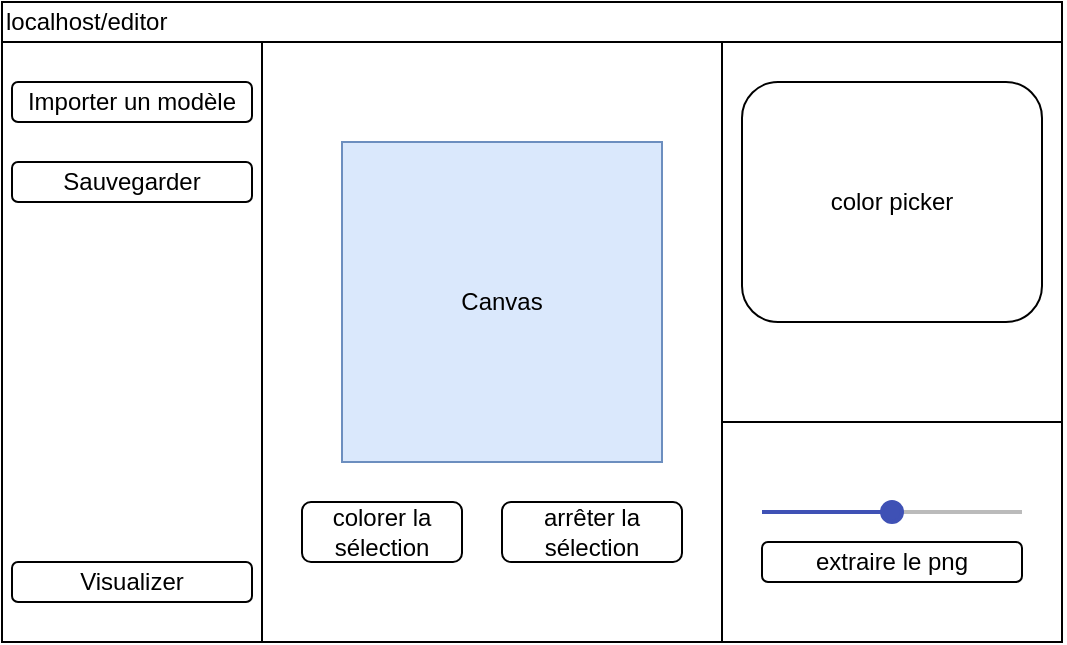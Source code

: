 <mxfile version="21.6.9" type="github">
  <diagram name="Page-1" id="29J9fySSf_xYr9xFoOR4">
    <mxGraphModel dx="1050" dy="558" grid="1" gridSize="10" guides="1" tooltips="1" connect="1" arrows="1" fold="1" page="1" pageScale="1" pageWidth="827" pageHeight="1169" math="0" shadow="0">
      <root>
        <mxCell id="0" />
        <mxCell id="1" parent="0" />
        <mxCell id="IKHcheqXlQfyR-ehrwdQ-2" value="" style="rounded=0;whiteSpace=wrap;html=1;" vertex="1" parent="1">
          <mxGeometry x="60" y="60" width="530" height="300" as="geometry" />
        </mxCell>
        <mxCell id="IKHcheqXlQfyR-ehrwdQ-4" value="&lt;div align=&quot;left&quot;&gt;localhost/editor&lt;br&gt;&lt;/div&gt;" style="rounded=0;whiteSpace=wrap;html=1;align=left;" vertex="1" parent="1">
          <mxGeometry x="60" y="40" width="530" height="20" as="geometry" />
        </mxCell>
        <mxCell id="IKHcheqXlQfyR-ehrwdQ-7" value="Canvas" style="whiteSpace=wrap;html=1;aspect=fixed;fillColor=#dae8fc;strokeColor=#6c8ebf;" vertex="1" parent="1">
          <mxGeometry x="230" y="110" width="160" height="160" as="geometry" />
        </mxCell>
        <mxCell id="IKHcheqXlQfyR-ehrwdQ-9" value="" style="rounded=0;whiteSpace=wrap;html=1;" vertex="1" parent="1">
          <mxGeometry x="60" y="60" width="130" height="300" as="geometry" />
        </mxCell>
        <mxCell id="IKHcheqXlQfyR-ehrwdQ-10" value="Importer un modèle" style="rounded=1;whiteSpace=wrap;html=1;" vertex="1" parent="1">
          <mxGeometry x="65" y="80" width="120" height="20" as="geometry" />
        </mxCell>
        <mxCell id="IKHcheqXlQfyR-ehrwdQ-11" value="Visualizer" style="rounded=1;whiteSpace=wrap;html=1;" vertex="1" parent="1">
          <mxGeometry x="65" y="320" width="120" height="20" as="geometry" />
        </mxCell>
        <mxCell id="IKHcheqXlQfyR-ehrwdQ-12" value="Sauvegarder" style="rounded=1;whiteSpace=wrap;html=1;" vertex="1" parent="1">
          <mxGeometry x="65" y="120" width="120" height="20" as="geometry" />
        </mxCell>
        <mxCell id="IKHcheqXlQfyR-ehrwdQ-13" value="" style="rounded=0;whiteSpace=wrap;html=1;" vertex="1" parent="1">
          <mxGeometry x="420" y="60" width="170" height="300" as="geometry" />
        </mxCell>
        <mxCell id="IKHcheqXlQfyR-ehrwdQ-14" value="color picker" style="rounded=1;whiteSpace=wrap;html=1;" vertex="1" parent="1">
          <mxGeometry x="430" y="80" width="150" height="120" as="geometry" />
        </mxCell>
        <mxCell id="IKHcheqXlQfyR-ehrwdQ-15" value="" style="endArrow=none;html=1;rounded=0;" edge="1" parent="1" target="IKHcheqXlQfyR-ehrwdQ-13">
          <mxGeometry width="50" height="50" relative="1" as="geometry">
            <mxPoint x="420" y="250" as="sourcePoint" />
            <mxPoint x="470" y="200" as="targetPoint" />
            <Array as="points">
              <mxPoint x="590" y="250" />
            </Array>
          </mxGeometry>
        </mxCell>
        <mxCell id="IKHcheqXlQfyR-ehrwdQ-16" value="arrêter la sélection" style="rounded=1;whiteSpace=wrap;html=1;" vertex="1" parent="1">
          <mxGeometry x="310" y="290" width="90" height="30" as="geometry" />
        </mxCell>
        <mxCell id="IKHcheqXlQfyR-ehrwdQ-17" value="colorer la sélection" style="rounded=1;whiteSpace=wrap;html=1;" vertex="1" parent="1">
          <mxGeometry x="210" y="290" width="80" height="30" as="geometry" />
        </mxCell>
        <mxCell id="IKHcheqXlQfyR-ehrwdQ-18" value="" style="dashed=0;verticalLabelPosition=bottom;verticalAlign=top;align=center;shape=mxgraph.gmdl.slider2;barPos=50;strokeColor=#3F51B5;opacity=100;strokeWidth=2;fillColor=#3F51B5;handleSize=10;shadow=0;html=1;" vertex="1" parent="1">
          <mxGeometry x="440" y="290" width="130" height="10" as="geometry" />
        </mxCell>
        <mxCell id="IKHcheqXlQfyR-ehrwdQ-19" value="extraire le png" style="rounded=1;whiteSpace=wrap;html=1;" vertex="1" parent="1">
          <mxGeometry x="440" y="310" width="130" height="20" as="geometry" />
        </mxCell>
      </root>
    </mxGraphModel>
  </diagram>
</mxfile>
